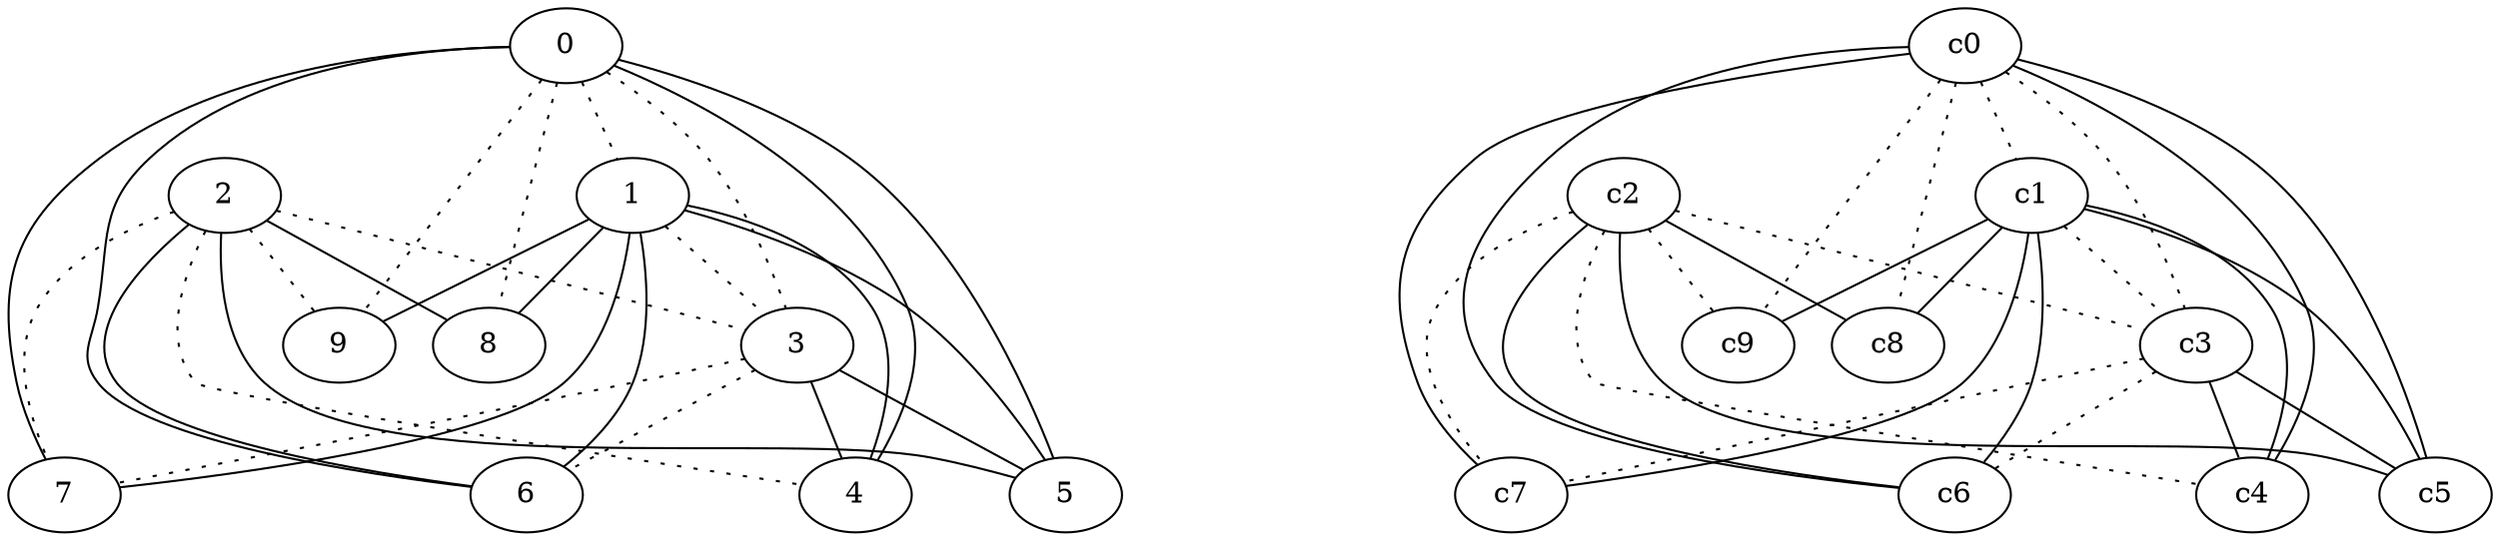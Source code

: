 graph {
a0[label=0];
a1[label=1];
a2[label=2];
a3[label=3];
a4[label=4];
a5[label=5];
a6[label=6];
a7[label=7];
a8[label=8];
a9[label=9];
a0 -- a1 [style=dotted];
a0 -- a3 [style=dotted];
a0 -- a4;
a0 -- a5;
a0 -- a6;
a0 -- a7;
a0 -- a8 [style=dotted];
a0 -- a9 [style=dotted];
a1 -- a3 [style=dotted];
a1 -- a4;
a1 -- a5;
a1 -- a6;
a1 -- a7;
a1 -- a8;
a1 -- a9;
a2 -- a3 [style=dotted];
a2 -- a4 [style=dotted];
a2 -- a5;
a2 -- a6;
a2 -- a7 [style=dotted];
a2 -- a8;
a2 -- a9 [style=dotted];
a3 -- a4;
a3 -- a5;
a3 -- a6 [style=dotted];
a3 -- a7 [style=dotted];
c0 -- c1 [style=dotted];
c0 -- c3 [style=dotted];
c0 -- c4;
c0 -- c5;
c0 -- c6;
c0 -- c7;
c0 -- c8 [style=dotted];
c0 -- c9 [style=dotted];
c1 -- c3 [style=dotted];
c1 -- c4;
c1 -- c5;
c1 -- c6;
c1 -- c7;
c1 -- c8;
c1 -- c9;
c2 -- c3 [style=dotted];
c2 -- c4 [style=dotted];
c2 -- c5;
c2 -- c6;
c2 -- c7 [style=dotted];
c2 -- c8;
c2 -- c9 [style=dotted];
c3 -- c4;
c3 -- c5;
c3 -- c6 [style=dotted];
c3 -- c7 [style=dotted];
}

